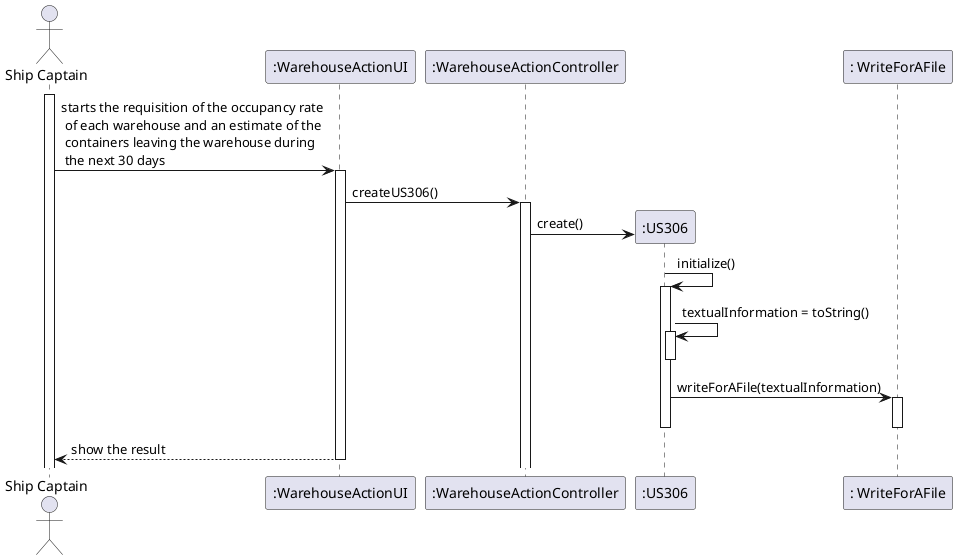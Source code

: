 @startuml
'https://plantuml.com/class-diagram

actor "Ship Captain" as SC
participant ":WarehouseActionUI" as UI
participant ":WarehouseActionController" as CT
participant ":US306" as US
participant ": WriteForAFile" as WF



activate SC
SC -> UI : starts the requisition of the occupancy rate\n of each warehouse and an estimate of the\n containers leaving the warehouse during\n the next 30 days
activate UI
UI->CT : createUS306()
activate CT
CT -> US** : create()
US -> US: initialize()
activate US
US -> US : textualInformation = toString()
activate US
deactivate US
US -> WF : writeForAFile(textualInformation)
activate WF
deactivate WF
deactivate US
UI --> SC : show the result
deactivate UI




@enduml